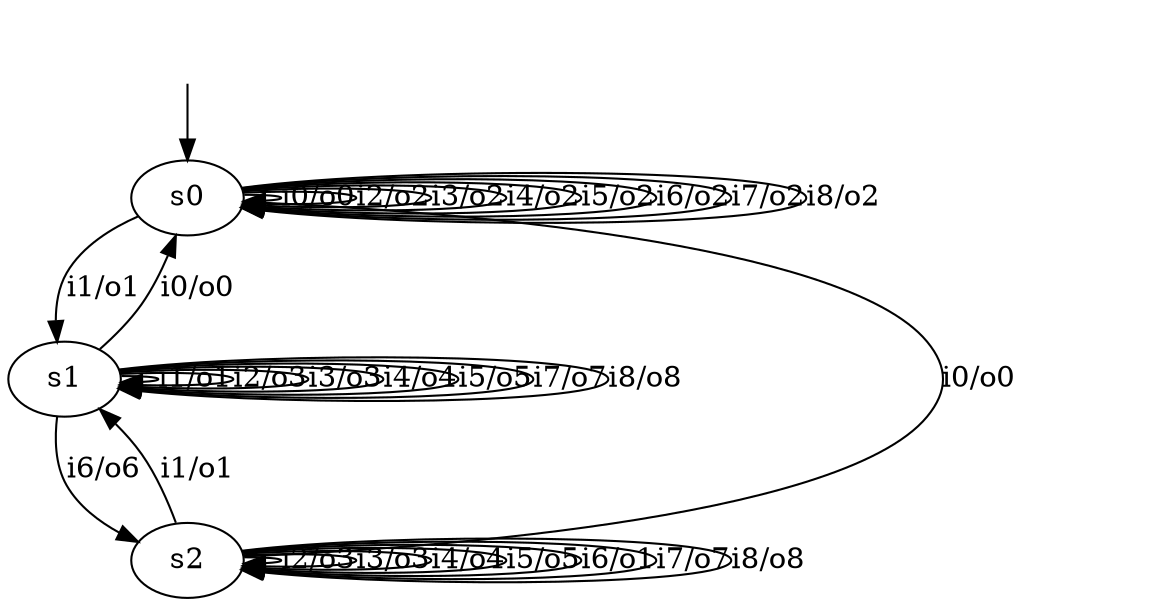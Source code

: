 digraph LearnedModel {
s0 [label=s0];
s1 [label=s1];
s2 [label=s2];
s0 -> s0  [label="i0/o0"];
s0 -> s1  [label="i1/o1"];
s0 -> s0  [label="i2/o2"];
s0 -> s0  [label="i3/o2"];
s0 -> s0  [label="i4/o2"];
s0 -> s0  [label="i5/o2"];
s0 -> s0  [label="i6/o2"];
s0 -> s0  [label="i7/o2"];
s0 -> s0  [label="i8/o2"];
s1 -> s0  [label="i0/o0"];
s1 -> s1  [label="i1/o1"];
s1 -> s1  [label="i2/o3"];
s1 -> s1  [label="i3/o3"];
s1 -> s1  [label="i4/o4"];
s1 -> s1  [label="i5/o5"];
s1 -> s2  [label="i6/o6"];
s1 -> s1  [label="i7/o7"];
s1 -> s1  [label="i8/o8"];
s2 -> s0  [label="i0/o0"];
s2 -> s1  [label="i1/o1"];
s2 -> s2  [label="i2/o3"];
s2 -> s2  [label="i3/o3"];
s2 -> s2  [label="i4/o4"];
s2 -> s2  [label="i5/o5"];
s2 -> s2  [label="i6/o1"];
s2 -> s2  [label="i7/o7"];
s2 -> s2  [label="i8/o8"];
__start0 [label="", shape=none];
__start0 -> s0  [label=""];
}